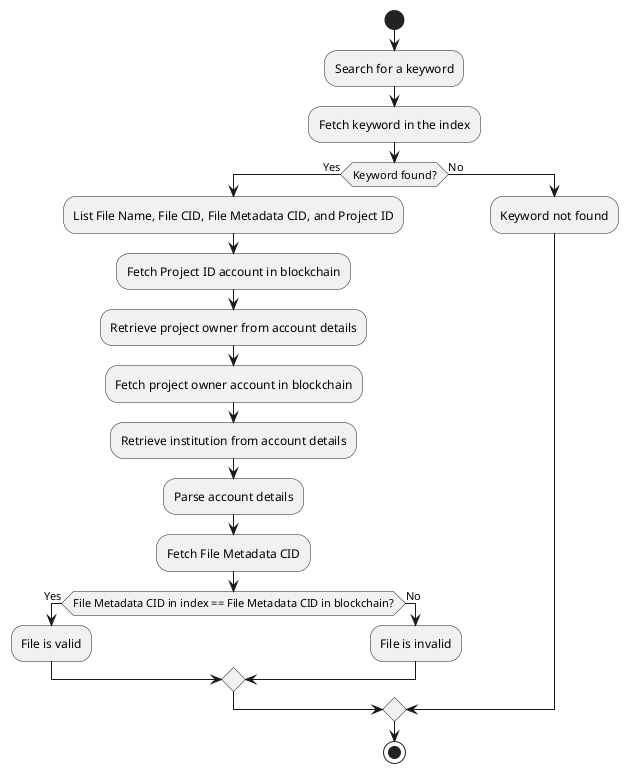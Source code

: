 @startuml
start
:Search for a keyword;
:Fetch keyword in the index;

if (Keyword found?) then (Yes)
    :List File Name, File CID, File Metadata CID, and Project ID;
    :Fetch Project ID account in blockchain;
    :Retrieve project owner from account details;
    :Fetch project owner account in blockchain;
    :Retrieve institution from account details;

    :Parse account details;
    :Fetch File Metadata CID;
    
    if (File Metadata CID in index == File Metadata CID in blockchain?) then (Yes)
        :File is valid;
    else (No)
        :File is invalid;
    endif

else (No)
    :Keyword not found;
endif

stop
@enduml
